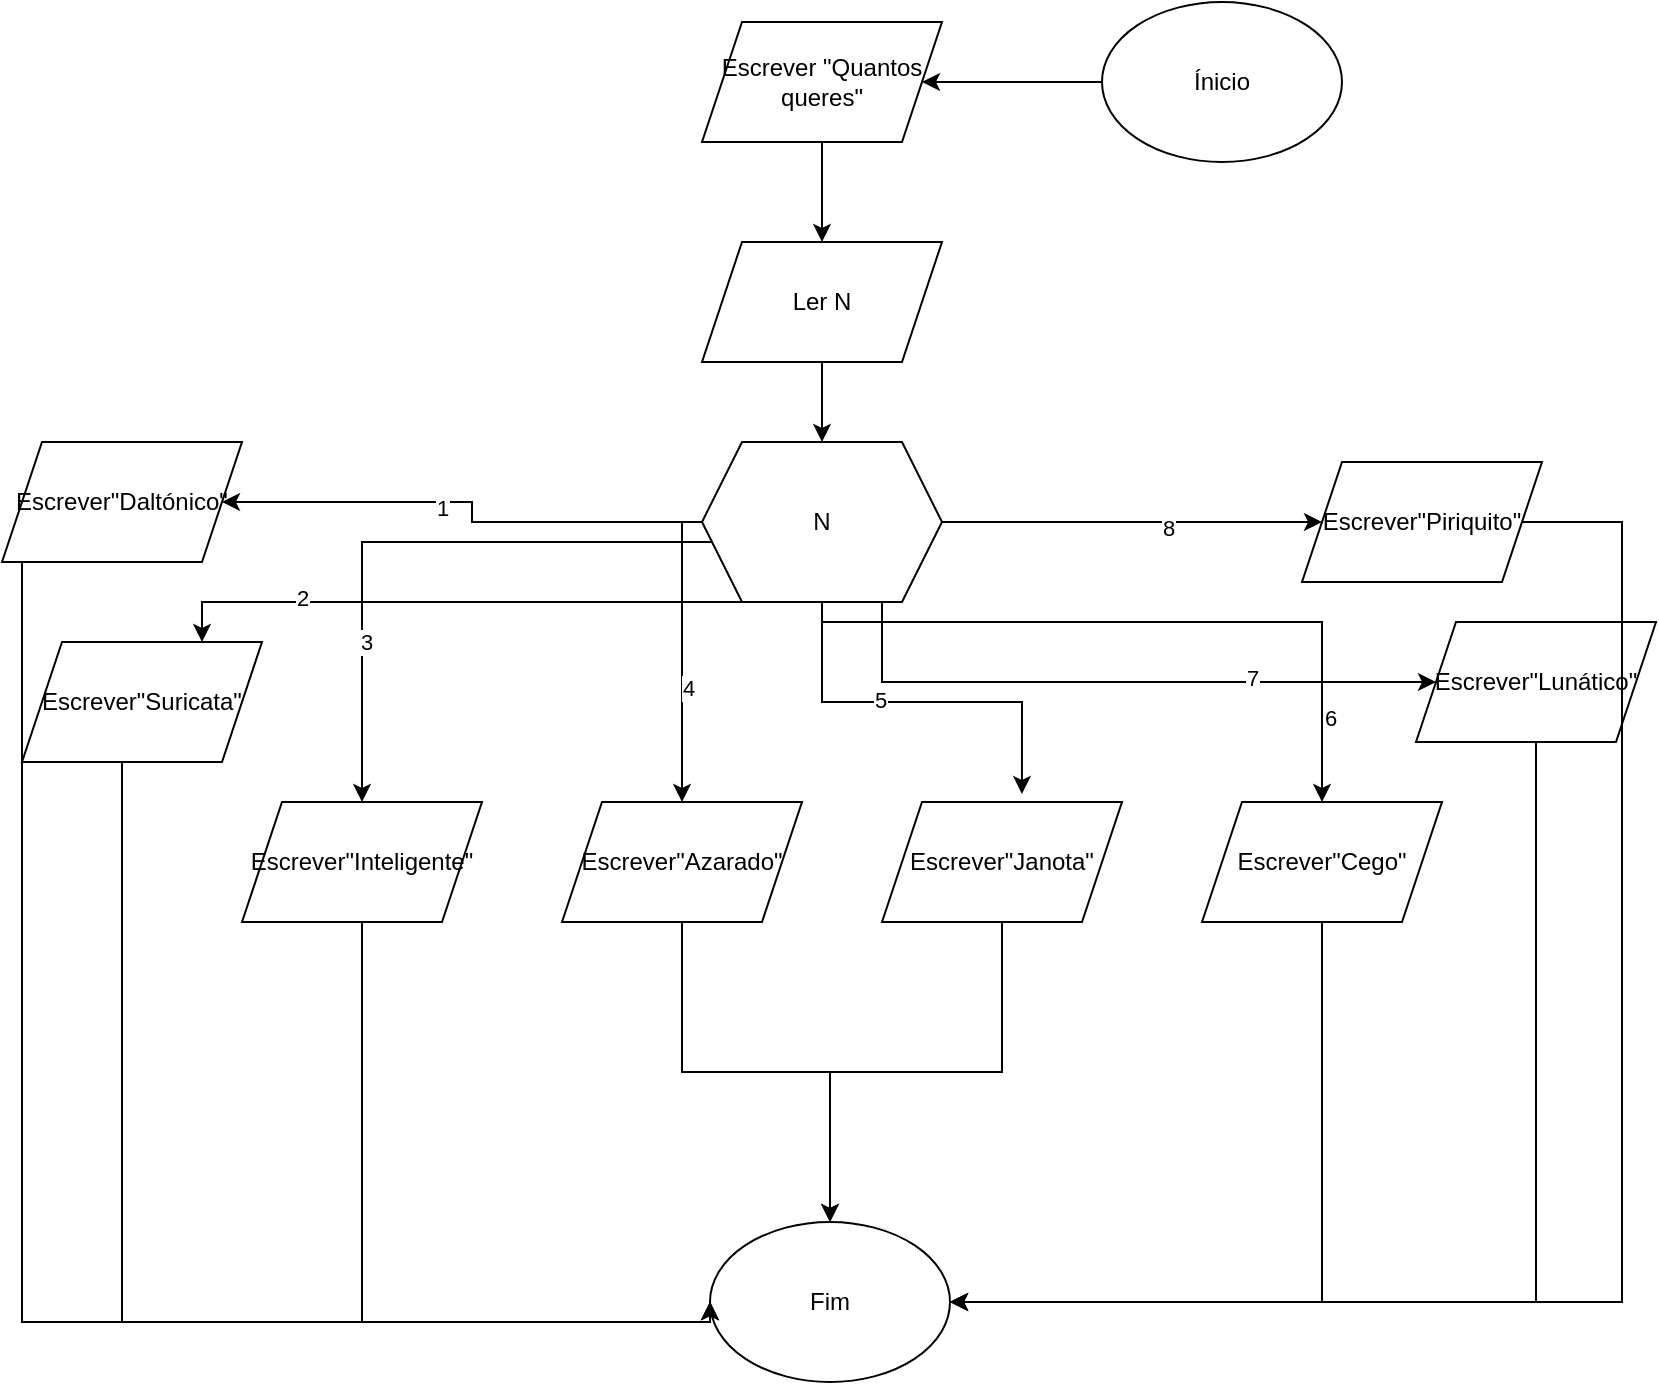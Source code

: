 <mxfile version="28.2.5">
  <diagram name="Página-1" id="GUaqgNRMf64fUB0X61Rg">
    <mxGraphModel dx="1418" dy="820" grid="1" gridSize="10" guides="1" tooltips="1" connect="1" arrows="1" fold="1" page="1" pageScale="1" pageWidth="827" pageHeight="1169" math="0" shadow="0">
      <root>
        <mxCell id="0" />
        <mxCell id="1" parent="0" />
        <mxCell id="5soLwOJ7RaT2KzwnRz-q-54" value="" style="edgeStyle=orthogonalEdgeStyle;rounded=0;orthogonalLoop=1;jettySize=auto;html=1;" edge="1" parent="1" source="cNQzS-MbvrIsL9m1DNLt-2" target="5soLwOJ7RaT2KzwnRz-q-52">
          <mxGeometry relative="1" as="geometry" />
        </mxCell>
        <mxCell id="cNQzS-MbvrIsL9m1DNLt-2" value="Ínicio" style="ellipse;whiteSpace=wrap;html=1;" parent="1" vertex="1">
          <mxGeometry x="550" y="10" width="120" height="80" as="geometry" />
        </mxCell>
        <mxCell id="5soLwOJ7RaT2KzwnRz-q-1" value="Fim" style="ellipse;whiteSpace=wrap;html=1;" vertex="1" parent="1">
          <mxGeometry x="354" y="620" width="120" height="80" as="geometry" />
        </mxCell>
        <mxCell id="5soLwOJ7RaT2KzwnRz-q-17" style="edgeStyle=orthogonalEdgeStyle;rounded=0;orthogonalLoop=1;jettySize=auto;html=1;entryX=0;entryY=0.5;entryDx=0;entryDy=0;" edge="1" parent="1" source="5soLwOJ7RaT2KzwnRz-q-2" target="5soLwOJ7RaT2KzwnRz-q-16">
          <mxGeometry relative="1" as="geometry" />
        </mxCell>
        <mxCell id="5soLwOJ7RaT2KzwnRz-q-42" value="8" style="edgeLabel;html=1;align=center;verticalAlign=middle;resizable=0;points=[];" vertex="1" connectable="0" parent="5soLwOJ7RaT2KzwnRz-q-17">
          <mxGeometry x="0.19" y="-3" relative="1" as="geometry">
            <mxPoint as="offset" />
          </mxGeometry>
        </mxCell>
        <mxCell id="5soLwOJ7RaT2KzwnRz-q-18" style="edgeStyle=orthogonalEdgeStyle;rounded=0;orthogonalLoop=1;jettySize=auto;html=1;entryX=0;entryY=0.5;entryDx=0;entryDy=0;" edge="1" parent="1" source="5soLwOJ7RaT2KzwnRz-q-2" target="5soLwOJ7RaT2KzwnRz-q-14">
          <mxGeometry relative="1" as="geometry">
            <Array as="points">
              <mxPoint x="440" y="350" />
            </Array>
          </mxGeometry>
        </mxCell>
        <mxCell id="5soLwOJ7RaT2KzwnRz-q-40" value="7" style="edgeLabel;html=1;align=center;verticalAlign=middle;resizable=0;points=[];" vertex="1" connectable="0" parent="5soLwOJ7RaT2KzwnRz-q-18">
          <mxGeometry x="0.418" y="2" relative="1" as="geometry">
            <mxPoint as="offset" />
          </mxGeometry>
        </mxCell>
        <mxCell id="5soLwOJ7RaT2KzwnRz-q-19" style="edgeStyle=orthogonalEdgeStyle;rounded=0;orthogonalLoop=1;jettySize=auto;html=1;entryX=0.5;entryY=0;entryDx=0;entryDy=0;" edge="1" parent="1" source="5soLwOJ7RaT2KzwnRz-q-2" target="5soLwOJ7RaT2KzwnRz-q-11">
          <mxGeometry relative="1" as="geometry">
            <Array as="points">
              <mxPoint x="340" y="270" />
            </Array>
          </mxGeometry>
        </mxCell>
        <mxCell id="5soLwOJ7RaT2KzwnRz-q-36" value="4" style="edgeLabel;html=1;align=center;verticalAlign=middle;resizable=0;points=[];" vertex="1" connectable="0" parent="5soLwOJ7RaT2KzwnRz-q-19">
          <mxGeometry x="0.235" y="3" relative="1" as="geometry">
            <mxPoint as="offset" />
          </mxGeometry>
        </mxCell>
        <mxCell id="5soLwOJ7RaT2KzwnRz-q-21" style="edgeStyle=orthogonalEdgeStyle;rounded=0;orthogonalLoop=1;jettySize=auto;html=1;entryX=0.5;entryY=0;entryDx=0;entryDy=0;" edge="1" parent="1" source="5soLwOJ7RaT2KzwnRz-q-2" target="5soLwOJ7RaT2KzwnRz-q-13">
          <mxGeometry relative="1" as="geometry">
            <Array as="points">
              <mxPoint x="410" y="320" />
              <mxPoint x="660" y="320" />
            </Array>
          </mxGeometry>
        </mxCell>
        <mxCell id="5soLwOJ7RaT2KzwnRz-q-39" value="6" style="edgeLabel;html=1;align=center;verticalAlign=middle;resizable=0;points=[];" vertex="1" connectable="0" parent="5soLwOJ7RaT2KzwnRz-q-21">
          <mxGeometry x="0.759" y="4" relative="1" as="geometry">
            <mxPoint as="offset" />
          </mxGeometry>
        </mxCell>
        <mxCell id="5soLwOJ7RaT2KzwnRz-q-22" style="edgeStyle=orthogonalEdgeStyle;rounded=0;orthogonalLoop=1;jettySize=auto;html=1;entryX=1;entryY=0.5;entryDx=0;entryDy=0;" edge="1" parent="1" source="5soLwOJ7RaT2KzwnRz-q-2" target="5soLwOJ7RaT2KzwnRz-q-8">
          <mxGeometry relative="1" as="geometry" />
        </mxCell>
        <mxCell id="5soLwOJ7RaT2KzwnRz-q-26" value="1" style="edgeLabel;html=1;align=center;verticalAlign=middle;resizable=0;points=[];" vertex="1" connectable="0" parent="5soLwOJ7RaT2KzwnRz-q-22">
          <mxGeometry x="0.12" y="3" relative="1" as="geometry">
            <mxPoint as="offset" />
          </mxGeometry>
        </mxCell>
        <mxCell id="5soLwOJ7RaT2KzwnRz-q-23" style="edgeStyle=orthogonalEdgeStyle;rounded=0;orthogonalLoop=1;jettySize=auto;html=1;entryX=0.75;entryY=0;entryDx=0;entryDy=0;" edge="1" parent="1" source="5soLwOJ7RaT2KzwnRz-q-2" target="5soLwOJ7RaT2KzwnRz-q-9">
          <mxGeometry relative="1" as="geometry">
            <Array as="points">
              <mxPoint x="100" y="310" />
            </Array>
          </mxGeometry>
        </mxCell>
        <mxCell id="5soLwOJ7RaT2KzwnRz-q-34" value="2" style="edgeLabel;html=1;align=center;verticalAlign=middle;resizable=0;points=[];" vertex="1" connectable="0" parent="5soLwOJ7RaT2KzwnRz-q-23">
          <mxGeometry x="0.517" y="-2" relative="1" as="geometry">
            <mxPoint as="offset" />
          </mxGeometry>
        </mxCell>
        <mxCell id="5soLwOJ7RaT2KzwnRz-q-24" style="edgeStyle=orthogonalEdgeStyle;rounded=0;orthogonalLoop=1;jettySize=auto;html=1;entryX=0.5;entryY=0;entryDx=0;entryDy=0;" edge="1" parent="1" source="5soLwOJ7RaT2KzwnRz-q-2" target="5soLwOJ7RaT2KzwnRz-q-10">
          <mxGeometry relative="1" as="geometry">
            <Array as="points">
              <mxPoint x="180" y="280" />
            </Array>
          </mxGeometry>
        </mxCell>
        <mxCell id="5soLwOJ7RaT2KzwnRz-q-35" value="3" style="edgeLabel;html=1;align=center;verticalAlign=middle;resizable=0;points=[];" vertex="1" connectable="0" parent="5soLwOJ7RaT2KzwnRz-q-24">
          <mxGeometry x="0.475" y="2" relative="1" as="geometry">
            <mxPoint as="offset" />
          </mxGeometry>
        </mxCell>
        <mxCell id="5soLwOJ7RaT2KzwnRz-q-2" value="N" style="shape=hexagon;perimeter=hexagonPerimeter2;whiteSpace=wrap;html=1;fixedSize=1;" vertex="1" parent="1">
          <mxGeometry x="350" y="230" width="120" height="80" as="geometry" />
        </mxCell>
        <mxCell id="5soLwOJ7RaT2KzwnRz-q-5" value="" style="edgeStyle=orthogonalEdgeStyle;rounded=0;orthogonalLoop=1;jettySize=auto;html=1;" edge="1" parent="1" source="5soLwOJ7RaT2KzwnRz-q-3" target="5soLwOJ7RaT2KzwnRz-q-2">
          <mxGeometry relative="1" as="geometry" />
        </mxCell>
        <mxCell id="5soLwOJ7RaT2KzwnRz-q-3" value="Ler N" style="shape=parallelogram;perimeter=parallelogramPerimeter;whiteSpace=wrap;html=1;fixedSize=1;" vertex="1" parent="1">
          <mxGeometry x="350" y="130" width="120" height="60" as="geometry" />
        </mxCell>
        <mxCell id="5soLwOJ7RaT2KzwnRz-q-44" style="edgeStyle=orthogonalEdgeStyle;rounded=0;orthogonalLoop=1;jettySize=auto;html=1;entryX=0;entryY=0.5;entryDx=0;entryDy=0;" edge="1" parent="1" source="5soLwOJ7RaT2KzwnRz-q-8" target="5soLwOJ7RaT2KzwnRz-q-1">
          <mxGeometry relative="1" as="geometry">
            <Array as="points">
              <mxPoint x="10" y="670" />
              <mxPoint x="354" y="670" />
            </Array>
          </mxGeometry>
        </mxCell>
        <mxCell id="5soLwOJ7RaT2KzwnRz-q-8" value="Escrever&quot;Daltónico&quot;" style="shape=parallelogram;perimeter=parallelogramPerimeter;whiteSpace=wrap;html=1;fixedSize=1;" vertex="1" parent="1">
          <mxGeometry y="230" width="120" height="60" as="geometry" />
        </mxCell>
        <mxCell id="5soLwOJ7RaT2KzwnRz-q-45" style="edgeStyle=orthogonalEdgeStyle;rounded=0;orthogonalLoop=1;jettySize=auto;html=1;entryX=0;entryY=0.5;entryDx=0;entryDy=0;" edge="1" parent="1" source="5soLwOJ7RaT2KzwnRz-q-9" target="5soLwOJ7RaT2KzwnRz-q-1">
          <mxGeometry relative="1" as="geometry">
            <Array as="points">
              <mxPoint x="60" y="670" />
              <mxPoint x="354" y="670" />
            </Array>
          </mxGeometry>
        </mxCell>
        <mxCell id="5soLwOJ7RaT2KzwnRz-q-9" value="Escrever&quot;Suricata&quot;" style="shape=parallelogram;perimeter=parallelogramPerimeter;whiteSpace=wrap;html=1;fixedSize=1;" vertex="1" parent="1">
          <mxGeometry x="10" y="330" width="120" height="60" as="geometry" />
        </mxCell>
        <mxCell id="5soLwOJ7RaT2KzwnRz-q-46" style="edgeStyle=orthogonalEdgeStyle;rounded=0;orthogonalLoop=1;jettySize=auto;html=1;entryX=0;entryY=0.5;entryDx=0;entryDy=0;" edge="1" parent="1" source="5soLwOJ7RaT2KzwnRz-q-10" target="5soLwOJ7RaT2KzwnRz-q-1">
          <mxGeometry relative="1" as="geometry">
            <Array as="points">
              <mxPoint x="180" y="670" />
              <mxPoint x="354" y="670" />
            </Array>
          </mxGeometry>
        </mxCell>
        <mxCell id="5soLwOJ7RaT2KzwnRz-q-10" value="Escrever&quot;Inteligente&quot;" style="shape=parallelogram;perimeter=parallelogramPerimeter;whiteSpace=wrap;html=1;fixedSize=1;" vertex="1" parent="1">
          <mxGeometry x="120" y="410" width="120" height="60" as="geometry" />
        </mxCell>
        <mxCell id="5soLwOJ7RaT2KzwnRz-q-47" style="edgeStyle=orthogonalEdgeStyle;rounded=0;orthogonalLoop=1;jettySize=auto;html=1;entryX=0.5;entryY=0;entryDx=0;entryDy=0;" edge="1" parent="1" source="5soLwOJ7RaT2KzwnRz-q-11" target="5soLwOJ7RaT2KzwnRz-q-1">
          <mxGeometry relative="1" as="geometry" />
        </mxCell>
        <mxCell id="5soLwOJ7RaT2KzwnRz-q-11" value="Escrever&quot;Azarado&quot;" style="shape=parallelogram;perimeter=parallelogramPerimeter;whiteSpace=wrap;html=1;fixedSize=1;" vertex="1" parent="1">
          <mxGeometry x="280" y="410" width="120" height="60" as="geometry" />
        </mxCell>
        <mxCell id="5soLwOJ7RaT2KzwnRz-q-48" style="edgeStyle=orthogonalEdgeStyle;rounded=0;orthogonalLoop=1;jettySize=auto;html=1;entryX=0.5;entryY=0;entryDx=0;entryDy=0;" edge="1" parent="1" source="5soLwOJ7RaT2KzwnRz-q-12" target="5soLwOJ7RaT2KzwnRz-q-1">
          <mxGeometry relative="1" as="geometry" />
        </mxCell>
        <mxCell id="5soLwOJ7RaT2KzwnRz-q-12" value="Escrever&quot;Janota&quot;" style="shape=parallelogram;perimeter=parallelogramPerimeter;whiteSpace=wrap;html=1;fixedSize=1;" vertex="1" parent="1">
          <mxGeometry x="440" y="410" width="120" height="60" as="geometry" />
        </mxCell>
        <mxCell id="5soLwOJ7RaT2KzwnRz-q-49" style="edgeStyle=orthogonalEdgeStyle;rounded=0;orthogonalLoop=1;jettySize=auto;html=1;entryX=1;entryY=0.5;entryDx=0;entryDy=0;" edge="1" parent="1" source="5soLwOJ7RaT2KzwnRz-q-13" target="5soLwOJ7RaT2KzwnRz-q-1">
          <mxGeometry relative="1" as="geometry">
            <Array as="points">
              <mxPoint x="660" y="660" />
            </Array>
          </mxGeometry>
        </mxCell>
        <mxCell id="5soLwOJ7RaT2KzwnRz-q-13" value="Escrever&quot;Cego&quot;" style="shape=parallelogram;perimeter=parallelogramPerimeter;whiteSpace=wrap;html=1;fixedSize=1;" vertex="1" parent="1">
          <mxGeometry x="600" y="410" width="120" height="60" as="geometry" />
        </mxCell>
        <mxCell id="5soLwOJ7RaT2KzwnRz-q-50" style="edgeStyle=orthogonalEdgeStyle;rounded=0;orthogonalLoop=1;jettySize=auto;html=1;entryX=1;entryY=0.5;entryDx=0;entryDy=0;" edge="1" parent="1" source="5soLwOJ7RaT2KzwnRz-q-14" target="5soLwOJ7RaT2KzwnRz-q-1">
          <mxGeometry relative="1" as="geometry">
            <Array as="points">
              <mxPoint x="767" y="660" />
            </Array>
          </mxGeometry>
        </mxCell>
        <mxCell id="5soLwOJ7RaT2KzwnRz-q-14" value="Escrever&quot;Lunático&quot;" style="shape=parallelogram;perimeter=parallelogramPerimeter;whiteSpace=wrap;html=1;fixedSize=1;" vertex="1" parent="1">
          <mxGeometry x="707" y="320" width="120" height="60" as="geometry" />
        </mxCell>
        <mxCell id="5soLwOJ7RaT2KzwnRz-q-51" style="edgeStyle=orthogonalEdgeStyle;rounded=0;orthogonalLoop=1;jettySize=auto;html=1;entryX=1;entryY=0.5;entryDx=0;entryDy=0;" edge="1" parent="1" source="5soLwOJ7RaT2KzwnRz-q-16" target="5soLwOJ7RaT2KzwnRz-q-1">
          <mxGeometry relative="1" as="geometry">
            <Array as="points">
              <mxPoint x="810" y="270" />
              <mxPoint x="810" y="660" />
            </Array>
          </mxGeometry>
        </mxCell>
        <mxCell id="5soLwOJ7RaT2KzwnRz-q-16" value="Escrever&quot;Piriquito&quot;" style="shape=parallelogram;perimeter=parallelogramPerimeter;whiteSpace=wrap;html=1;fixedSize=1;" vertex="1" parent="1">
          <mxGeometry x="650" y="240" width="120" height="60" as="geometry" />
        </mxCell>
        <mxCell id="5soLwOJ7RaT2KzwnRz-q-20" style="edgeStyle=orthogonalEdgeStyle;rounded=0;orthogonalLoop=1;jettySize=auto;html=1;entryX=0.583;entryY=-0.067;entryDx=0;entryDy=0;entryPerimeter=0;" edge="1" parent="1" source="5soLwOJ7RaT2KzwnRz-q-2" target="5soLwOJ7RaT2KzwnRz-q-12">
          <mxGeometry relative="1" as="geometry" />
        </mxCell>
        <mxCell id="5soLwOJ7RaT2KzwnRz-q-37" value="5" style="edgeLabel;html=1;align=center;verticalAlign=middle;resizable=0;points=[];" vertex="1" connectable="0" parent="5soLwOJ7RaT2KzwnRz-q-20">
          <mxGeometry x="-0.194" y="1" relative="1" as="geometry">
            <mxPoint as="offset" />
          </mxGeometry>
        </mxCell>
        <mxCell id="5soLwOJ7RaT2KzwnRz-q-53" value="" style="edgeStyle=orthogonalEdgeStyle;rounded=0;orthogonalLoop=1;jettySize=auto;html=1;" edge="1" parent="1" source="5soLwOJ7RaT2KzwnRz-q-52" target="5soLwOJ7RaT2KzwnRz-q-3">
          <mxGeometry relative="1" as="geometry" />
        </mxCell>
        <mxCell id="5soLwOJ7RaT2KzwnRz-q-52" value="Escrever &quot;Quantos queres&quot;" style="shape=parallelogram;perimeter=parallelogramPerimeter;whiteSpace=wrap;html=1;fixedSize=1;" vertex="1" parent="1">
          <mxGeometry x="350" y="20" width="120" height="60" as="geometry" />
        </mxCell>
      </root>
    </mxGraphModel>
  </diagram>
</mxfile>
